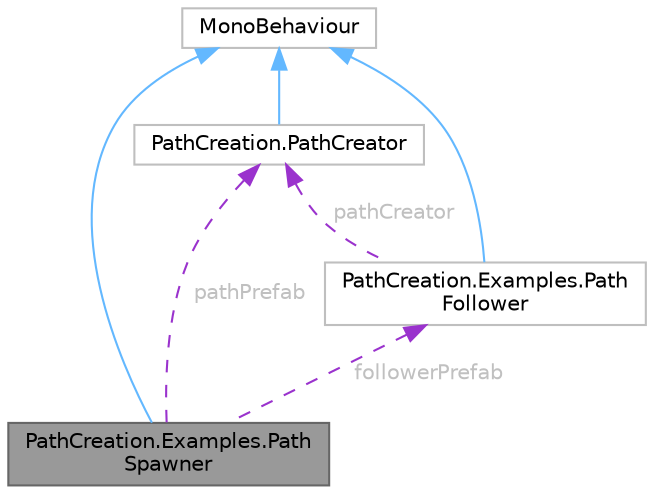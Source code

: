 digraph "PathCreation.Examples.PathSpawner"
{
 // LATEX_PDF_SIZE
  bgcolor="transparent";
  edge [fontname=Helvetica,fontsize=10,labelfontname=Helvetica,labelfontsize=10];
  node [fontname=Helvetica,fontsize=10,shape=box,height=0.2,width=0.4];
  Node1 [id="Node000001",label="PathCreation.Examples.Path\lSpawner",height=0.2,width=0.4,color="gray40", fillcolor="grey60", style="filled", fontcolor="black",tooltip=" "];
  Node2 -> Node1 [id="edge13_Node000001_Node000002",dir="back",color="steelblue1",style="solid",tooltip=" "];
  Node2 [id="Node000002",label="MonoBehaviour",height=0.2,width=0.4,color="grey75", fillcolor="white", style="filled",tooltip=" "];
  Node3 -> Node1 [id="edge14_Node000001_Node000003",dir="back",color="darkorchid3",style="dashed",tooltip=" ",label=" pathPrefab",fontcolor="grey" ];
  Node3 [id="Node000003",label="PathCreation.PathCreator",height=0.2,width=0.4,color="grey75", fillcolor="white", style="filled",URL="$class_path_creation_1_1_path_creator.html",tooltip=" "];
  Node2 -> Node3 [id="edge15_Node000003_Node000002",dir="back",color="steelblue1",style="solid",tooltip=" "];
  Node4 -> Node1 [id="edge16_Node000001_Node000004",dir="back",color="darkorchid3",style="dashed",tooltip=" ",label=" followerPrefab",fontcolor="grey" ];
  Node4 [id="Node000004",label="PathCreation.Examples.Path\lFollower",height=0.2,width=0.4,color="grey75", fillcolor="white", style="filled",URL="$class_path_creation_1_1_examples_1_1_path_follower.html",tooltip=" "];
  Node2 -> Node4 [id="edge17_Node000004_Node000002",dir="back",color="steelblue1",style="solid",tooltip=" "];
  Node3 -> Node4 [id="edge18_Node000004_Node000003",dir="back",color="darkorchid3",style="dashed",tooltip=" ",label=" pathCreator",fontcolor="grey" ];
}
